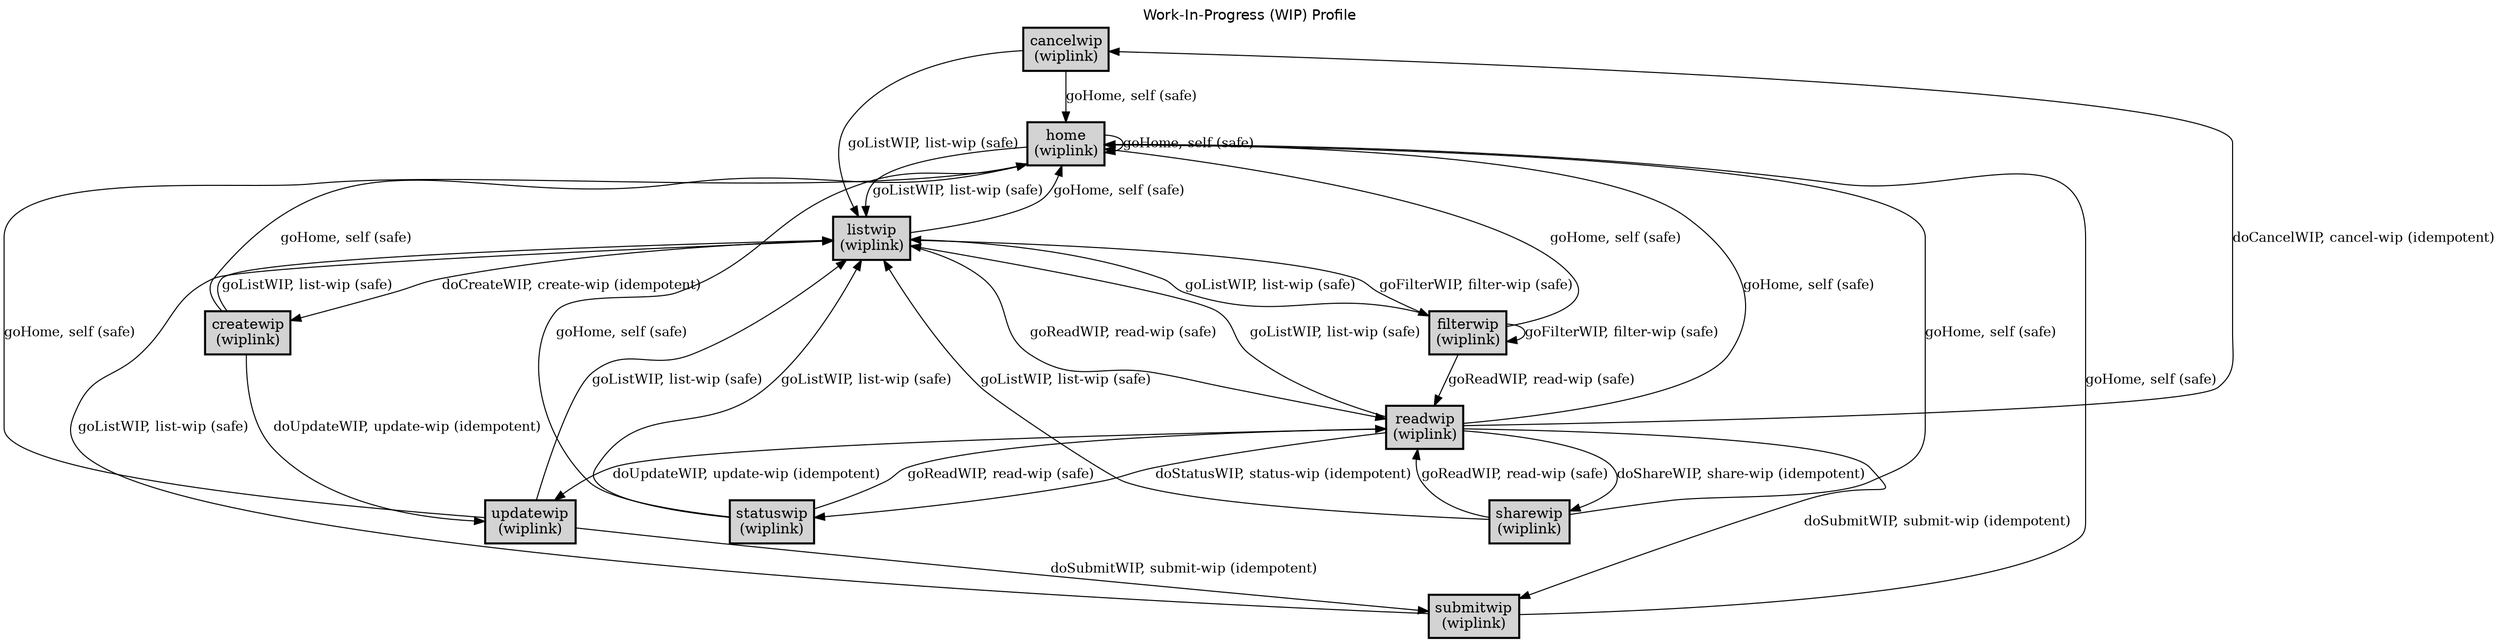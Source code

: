digraph application_state_diagram {
  graph [
    labelloc="t";
    fontname="Helvetica"
    label="Work-In-Progress (WIP) Profile";
    URL="index.html" target="_parent"
  ];
  node [shape = box, style = "bold,filled" fillcolor="lightgray"];

    cancelwip [margin=0.02, label=<<table cellspacing="0" cellpadding="5" border="0"><tr><td>cancelwip<br />(wiplink)<br /></td></tr></table>>,shape=box URL="docs/semantic.cancelwip.html" target="_parent"]
    createwip [margin=0.02, label=<<table cellspacing="0" cellpadding="5" border="0"><tr><td>createwip<br />(wiplink)<br /></td></tr></table>>,shape=box URL="docs/semantic.createwip.html" target="_parent"]
    filterwip [margin=0.02, label=<<table cellspacing="0" cellpadding="5" border="0"><tr><td>filterwip<br />(wiplink)<br /></td></tr></table>>,shape=box URL="docs/semantic.filterwip.html" target="_parent"]
    home [margin=0.02, label=<<table cellspacing="0" cellpadding="5" border="0"><tr><td>home<br />(wiplink)<br /></td></tr></table>>,shape=box URL="docs/semantic.home.html" target="_parent"]
    listwip [margin=0.02, label=<<table cellspacing="0" cellpadding="5" border="0"><tr><td>listwip<br />(wiplink)<br /></td></tr></table>>,shape=box URL="docs/semantic.listwip.html" target="_parent"]
    readwip [margin=0.02, label=<<table cellspacing="0" cellpadding="5" border="0"><tr><td>readwip<br />(wiplink)<br /></td></tr></table>>,shape=box URL="docs/semantic.readwip.html" target="_parent"]
    sharewip [margin=0.02, label=<<table cellspacing="0" cellpadding="5" border="0"><tr><td>sharewip<br />(wiplink)<br /></td></tr></table>>,shape=box URL="docs/semantic.sharewip.html" target="_parent"]
    statuswip [margin=0.02, label=<<table cellspacing="0" cellpadding="5" border="0"><tr><td>statuswip<br />(wiplink)<br /></td></tr></table>>,shape=box URL="docs/semantic.statuswip.html" target="_parent"]
    submitwip [margin=0.02, label=<<table cellspacing="0" cellpadding="5" border="0"><tr><td>submitwip<br />(wiplink)<br /></td></tr></table>>,shape=box URL="docs/semantic.submitwip.html" target="_parent"]
    updatewip [margin=0.02, label=<<table cellspacing="0" cellpadding="5" border="0"><tr><td>updatewip<br />(wiplink)<br /></td></tr></table>>,shape=box URL="docs/semantic.updatewip.html" target="_parent"]

    cancelwip -> home [label = "goHome, self (safe)" URL="docs/safe.goHome.html" target="_parent" fontsize=13];
    cancelwip -> listwip [label = "goListWIP, list-wip (safe)" URL="docs/safe.goListWIP.html" target="_parent" fontsize=13];
    createwip -> home [label = "goHome, self (safe)" URL="docs/safe.goHome.html" target="_parent" fontsize=13];
    createwip -> listwip [label = "goListWIP, list-wip (safe)" URL="docs/safe.goListWIP.html" target="_parent" fontsize=13];
    createwip -> updatewip [label = "doUpdateWIP, update-wip (idempotent)" URL="docs/idempotent.doUpdateWIP.html" target="_parent" fontsize=13];
    filterwip -> filterwip [label = "goFilterWIP, filter-wip (safe)" URL="docs/safe.goFilterWIP.html" target="_parent" fontsize=13];
    filterwip -> home [label = "goHome, self (safe)" URL="docs/safe.goHome.html" target="_parent" fontsize=13];
    filterwip -> listwip [label = "goListWIP, list-wip (safe)" URL="docs/safe.goListWIP.html" target="_parent" fontsize=13];
    filterwip -> readwip [label = "goReadWIP, read-wip (safe)" URL="docs/safe.goReadWIP.html" target="_parent" fontsize=13];
    home -> home [label = "goHome, self (safe)" URL="docs/safe.goHome.html" target="_parent" fontsize=13];
    home -> listwip [label = "goListWIP, list-wip (safe)" URL="docs/safe.goListWIP.html" target="_parent" fontsize=13];
    listwip -> createwip [label = "doCreateWIP, create-wip (idempotent)" URL="docs/idempotent.doCreateWIP.html" target="_parent" fontsize=13];
    listwip -> filterwip [label = "goFilterWIP, filter-wip (safe)" URL="docs/safe.goFilterWIP.html" target="_parent" fontsize=13];
    listwip -> home [label = "goHome, self (safe)" URL="docs/safe.goHome.html" target="_parent" fontsize=13];
    listwip -> readwip [label = "goReadWIP, read-wip (safe)" URL="docs/safe.goReadWIP.html" target="_parent" fontsize=13];
    readwip -> cancelwip [label = "doCancelWIP, cancel-wip (idempotent)" URL="docs/idempotent.doCancelWIP.html" target="_parent" fontsize=13];
    readwip -> home [label = "goHome, self (safe)" URL="docs/safe.goHome.html" target="_parent" fontsize=13];
    readwip -> listwip [label = "goListWIP, list-wip (safe)" URL="docs/safe.goListWIP.html" target="_parent" fontsize=13];
    readwip -> sharewip [label = "doShareWIP, share-wip (idempotent)" URL="docs/idempotent.doShareWIP.html" target="_parent" fontsize=13];
    readwip -> statuswip [label = "doStatusWIP, status-wip (idempotent)" URL="docs/idempotent.doStatusWIP.html" target="_parent" fontsize=13];
    readwip -> submitwip [label = "doSubmitWIP, submit-wip (idempotent)" URL="docs/idempotent.doSubmitWIP.html" target="_parent" fontsize=13];
    readwip -> updatewip [label = "doUpdateWIP, update-wip (idempotent)" URL="docs/idempotent.doUpdateWIP.html" target="_parent" fontsize=13];
    sharewip -> home [label = "goHome, self (safe)" URL="docs/safe.goHome.html" target="_parent" fontsize=13];
    sharewip -> listwip [label = "goListWIP, list-wip (safe)" URL="docs/safe.goListWIP.html" target="_parent" fontsize=13];
    sharewip -> readwip [label = "goReadWIP, read-wip (safe)" URL="docs/safe.goReadWIP.html" target="_parent" fontsize=13];
    statuswip -> home [label = "goHome, self (safe)" URL="docs/safe.goHome.html" target="_parent" fontsize=13];
    statuswip -> listwip [label = "goListWIP, list-wip (safe)" URL="docs/safe.goListWIP.html" target="_parent" fontsize=13];
    statuswip -> readwip [label = "goReadWIP, read-wip (safe)" URL="docs/safe.goReadWIP.html" target="_parent" fontsize=13];
    submitwip -> home [label = "goHome, self (safe)" URL="docs/safe.goHome.html" target="_parent" fontsize=13];
    submitwip -> listwip [label = "goListWIP, list-wip (safe)" URL="docs/safe.goListWIP.html" target="_parent" fontsize=13];
    updatewip -> home [label = "goHome, self (safe)" URL="docs/safe.goHome.html" target="_parent" fontsize=13];
    updatewip -> listwip [label = "goListWIP, list-wip (safe)" URL="docs/safe.goListWIP.html" target="_parent" fontsize=13];
    updatewip -> submitwip [label = "doSubmitWIP, submit-wip (idempotent)" URL="docs/idempotent.doSubmitWIP.html" target="_parent" fontsize=13];


}